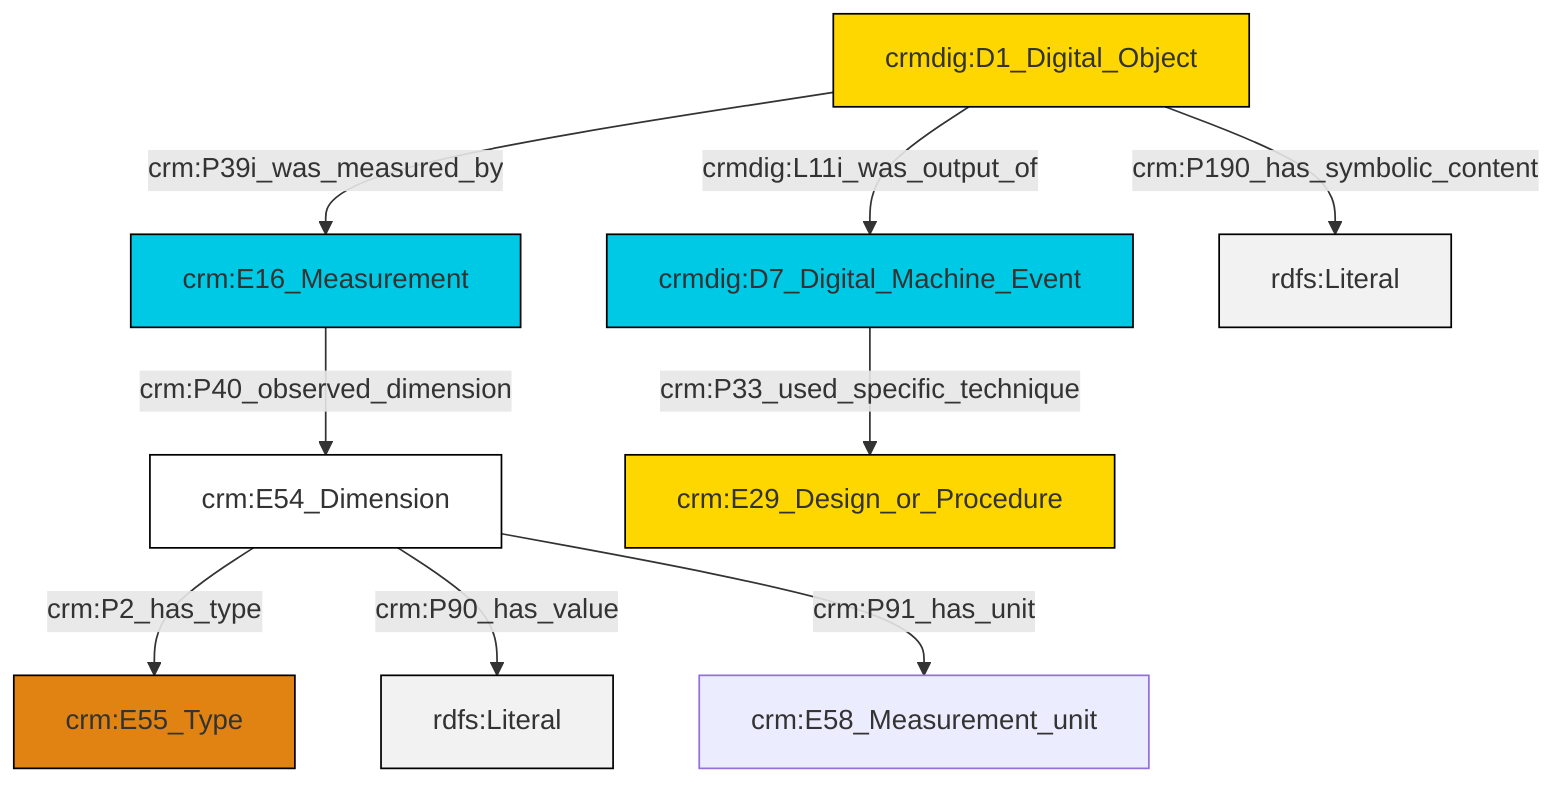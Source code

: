 graph TD
classDef Literal fill:#f2f2f2,stroke:#000000;
classDef CRM_Entity fill:#FFFFFF,stroke:#000000;
classDef Temporal_Entity fill:#00C9E6, stroke:#000000;
classDef Type fill:#E18312, stroke:#000000;
classDef Time-Span fill:#2C9C91, stroke:#000000;
classDef Appellation fill:#FFEB7F, stroke:#000000;
classDef Place fill:#008836, stroke:#000000;
classDef Persistent_Item fill:#B266B2, stroke:#000000;
classDef Conceptual_Object fill:#FFD700, stroke:#000000;
classDef Physical_Thing fill:#D2B48C, stroke:#000000;
classDef Actor fill:#f58aad, stroke:#000000;
classDef PC_Classes fill:#4ce600, stroke:#000000;
classDef Multi fill:#cccccc,stroke:#000000;

0["crmdig:D1_Digital_Object"]:::Conceptual_Object -->|crmdig:L11i_was_output_of| 1["crmdig:D7_Digital_Machine_Event"]:::Temporal_Entity
2["crm:E54_Dimension"]:::CRM_Entity -->|crm:P2_has_type| 3["crm:E55_Type"]:::Type
0["crmdig:D1_Digital_Object"]:::Conceptual_Object -->|crm:P39i_was_measured_by| 5["crm:E16_Measurement"]:::Temporal_Entity
1["crmdig:D7_Digital_Machine_Event"]:::Temporal_Entity -->|crm:P33_used_specific_technique| 6["crm:E29_Design_or_Procedure"]:::Conceptual_Object
5["crm:E16_Measurement"]:::Temporal_Entity -->|crm:P40_observed_dimension| 2["crm:E54_Dimension"]:::CRM_Entity
2["crm:E54_Dimension"]:::CRM_Entity -->|crm:P90_has_value| 7[rdfs:Literal]:::Literal
2["crm:E54_Dimension"]:::CRM_Entity -->|crm:P91_has_unit| 8["crm:E58_Measurement_unit"]:::Default
0["crmdig:D1_Digital_Object"]:::Conceptual_Object -->|crm:P190_has_symbolic_content| 14[rdfs:Literal]:::Literal